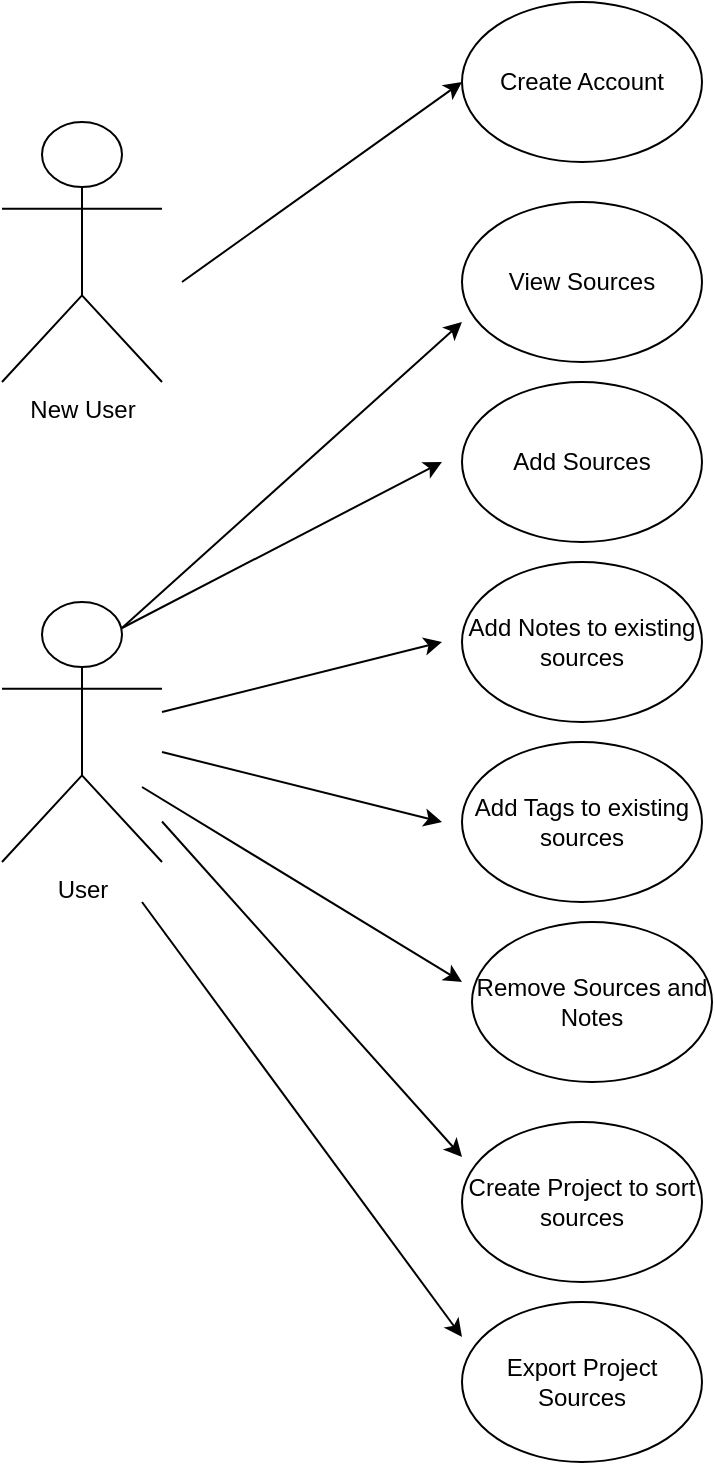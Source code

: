 <mxfile version="24.0.7" type="device">
  <diagram name="Page-1" id="Cd1GiLt1ftCZEi4qGlDe">
    <mxGraphModel dx="738" dy="896" grid="1" gridSize="10" guides="1" tooltips="1" connect="1" arrows="1" fold="1" page="1" pageScale="1" pageWidth="850" pageHeight="1100" math="0" shadow="0">
      <root>
        <mxCell id="0" />
        <mxCell id="1" parent="0" />
        <mxCell id="cZMfbe8EJ5zR72bOgjES-1" value="New User" style="shape=umlActor;verticalLabelPosition=bottom;verticalAlign=top;html=1;outlineConnect=0;" parent="1" vertex="1">
          <mxGeometry x="70" y="140" width="80" height="130" as="geometry" />
        </mxCell>
        <mxCell id="cZMfbe8EJ5zR72bOgjES-2" value="Add Sources" style="ellipse;whiteSpace=wrap;html=1;" parent="1" vertex="1">
          <mxGeometry x="300" y="270" width="120" height="80" as="geometry" />
        </mxCell>
        <mxCell id="cZMfbe8EJ5zR72bOgjES-3" value="Create Account" style="ellipse;whiteSpace=wrap;html=1;" parent="1" vertex="1">
          <mxGeometry x="300" y="80" width="120" height="80" as="geometry" />
        </mxCell>
        <mxCell id="cZMfbe8EJ5zR72bOgjES-4" value="Add Notes to existing sources" style="ellipse;whiteSpace=wrap;html=1;" parent="1" vertex="1">
          <mxGeometry x="300" y="360" width="120" height="80" as="geometry" />
        </mxCell>
        <mxCell id="cZMfbe8EJ5zR72bOgjES-5" value="Add Tags to existing sources" style="ellipse;whiteSpace=wrap;html=1;" parent="1" vertex="1">
          <mxGeometry x="300" y="450" width="120" height="80" as="geometry" />
        </mxCell>
        <mxCell id="U7lj53Rsx8cFv55cplYz-1" value="View Sources" style="ellipse;whiteSpace=wrap;html=1;" parent="1" vertex="1">
          <mxGeometry x="300" y="180" width="120" height="80" as="geometry" />
        </mxCell>
        <mxCell id="bnitQfUHwvqFoG2lwfhZ-2" value="User" style="shape=umlActor;verticalLabelPosition=bottom;verticalAlign=top;html=1;outlineConnect=0;" parent="1" vertex="1">
          <mxGeometry x="70" y="380" width="80" height="130" as="geometry" />
        </mxCell>
        <mxCell id="bnitQfUHwvqFoG2lwfhZ-10" value="" style="endArrow=classic;html=1;rounded=0;" parent="1" source="bnitQfUHwvqFoG2lwfhZ-2" edge="1">
          <mxGeometry width="50" height="50" relative="1" as="geometry">
            <mxPoint x="190" y="460" as="sourcePoint" />
            <mxPoint x="290" y="490" as="targetPoint" />
          </mxGeometry>
        </mxCell>
        <mxCell id="bnitQfUHwvqFoG2lwfhZ-11" value="" style="endArrow=classic;html=1;rounded=0;entryX=0;entryY=0.5;entryDx=0;entryDy=0;" parent="1" target="cZMfbe8EJ5zR72bOgjES-3" edge="1">
          <mxGeometry width="50" height="50" relative="1" as="geometry">
            <mxPoint x="160" y="220" as="sourcePoint" />
            <mxPoint x="230" y="130" as="targetPoint" />
          </mxGeometry>
        </mxCell>
        <mxCell id="bnitQfUHwvqFoG2lwfhZ-12" value="" style="endArrow=classic;html=1;rounded=0;exitX=0.75;exitY=0.1;exitDx=0;exitDy=0;exitPerimeter=0;entryX=0;entryY=0.75;entryDx=0;entryDy=0;entryPerimeter=0;" parent="1" source="bnitQfUHwvqFoG2lwfhZ-2" target="U7lj53Rsx8cFv55cplYz-1" edge="1">
          <mxGeometry width="50" height="50" relative="1" as="geometry">
            <mxPoint x="160" y="380" as="sourcePoint" />
            <mxPoint x="280" y="230" as="targetPoint" />
          </mxGeometry>
        </mxCell>
        <mxCell id="bnitQfUHwvqFoG2lwfhZ-13" value="" style="endArrow=classic;html=1;rounded=0;exitX=0.75;exitY=0.1;exitDx=0;exitDy=0;exitPerimeter=0;" parent="1" source="bnitQfUHwvqFoG2lwfhZ-2" edge="1">
          <mxGeometry width="50" height="50" relative="1" as="geometry">
            <mxPoint x="200" y="430" as="sourcePoint" />
            <mxPoint x="290" y="310" as="targetPoint" />
          </mxGeometry>
        </mxCell>
        <mxCell id="bnitQfUHwvqFoG2lwfhZ-14" value="" style="endArrow=classic;html=1;rounded=0;" parent="1" source="bnitQfUHwvqFoG2lwfhZ-2" edge="1">
          <mxGeometry width="50" height="50" relative="1" as="geometry">
            <mxPoint x="210" y="440" as="sourcePoint" />
            <mxPoint x="290" y="400" as="targetPoint" />
          </mxGeometry>
        </mxCell>
        <mxCell id="45hKa5r7L4ZXtsq2tKuu-1" value="Remove Sources and Notes" style="ellipse;whiteSpace=wrap;html=1;" parent="1" vertex="1">
          <mxGeometry x="305" y="540" width="120" height="80" as="geometry" />
        </mxCell>
        <mxCell id="45hKa5r7L4ZXtsq2tKuu-2" value="" style="endArrow=classic;html=1;rounded=0;" parent="1" edge="1">
          <mxGeometry width="50" height="50" relative="1" as="geometry">
            <mxPoint x="140" y="472.5" as="sourcePoint" />
            <mxPoint x="300" y="570" as="targetPoint" />
          </mxGeometry>
        </mxCell>
        <mxCell id="fgcqMNHWkfzG1U0B2tWU-1" value="Create Project to sort sources" style="ellipse;whiteSpace=wrap;html=1;" vertex="1" parent="1">
          <mxGeometry x="300" y="640" width="120" height="80" as="geometry" />
        </mxCell>
        <mxCell id="fgcqMNHWkfzG1U0B2tWU-2" value="" style="endArrow=classic;html=1;rounded=0;" edge="1" parent="1" source="bnitQfUHwvqFoG2lwfhZ-2">
          <mxGeometry width="50" height="50" relative="1" as="geometry">
            <mxPoint x="160" y="520" as="sourcePoint" />
            <mxPoint x="300" y="657.5" as="targetPoint" />
          </mxGeometry>
        </mxCell>
        <mxCell id="fgcqMNHWkfzG1U0B2tWU-3" value="Export Project Sources" style="ellipse;whiteSpace=wrap;html=1;" vertex="1" parent="1">
          <mxGeometry x="300" y="730" width="120" height="80" as="geometry" />
        </mxCell>
        <mxCell id="fgcqMNHWkfzG1U0B2tWU-5" value="" style="endArrow=classic;html=1;rounded=0;" edge="1" parent="1">
          <mxGeometry width="50" height="50" relative="1" as="geometry">
            <mxPoint x="140" y="530" as="sourcePoint" />
            <mxPoint x="300" y="747.5" as="targetPoint" />
          </mxGeometry>
        </mxCell>
      </root>
    </mxGraphModel>
  </diagram>
</mxfile>
